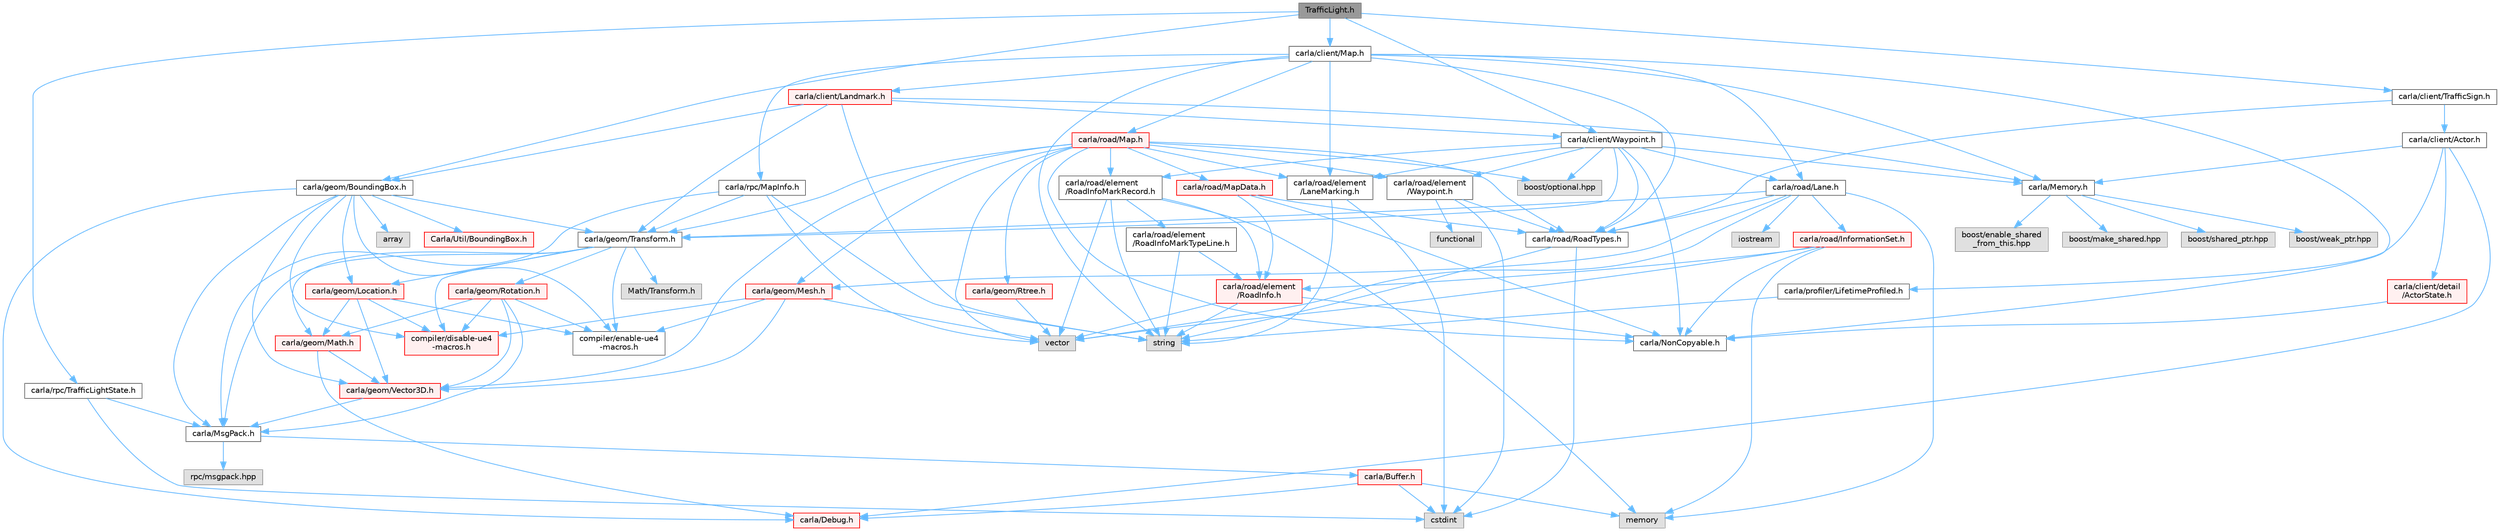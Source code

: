 digraph "TrafficLight.h"
{
 // INTERACTIVE_SVG=YES
 // LATEX_PDF_SIZE
  bgcolor="transparent";
  edge [fontname=Helvetica,fontsize=10,labelfontname=Helvetica,labelfontsize=10];
  node [fontname=Helvetica,fontsize=10,shape=box,height=0.2,width=0.4];
  Node1 [id="Node000001",label="TrafficLight.h",height=0.2,width=0.4,color="gray40", fillcolor="grey60", style="filled", fontcolor="black",tooltip=" "];
  Node1 -> Node2 [id="edge1_Node000001_Node000002",color="steelblue1",style="solid",tooltip=" "];
  Node2 [id="Node000002",label="carla/client/TrafficSign.h",height=0.2,width=0.4,color="grey40", fillcolor="white", style="filled",URL="$d6/d83/TrafficSign_8h.html",tooltip=" "];
  Node2 -> Node3 [id="edge2_Node000002_Node000003",color="steelblue1",style="solid",tooltip=" "];
  Node3 [id="Node000003",label="carla/client/Actor.h",height=0.2,width=0.4,color="grey40", fillcolor="white", style="filled",URL="$da/d48/client_2Actor_8h.html",tooltip=" "];
  Node3 -> Node4 [id="edge3_Node000003_Node000004",color="steelblue1",style="solid",tooltip=" "];
  Node4 [id="Node000004",label="carla/Debug.h",height=0.2,width=0.4,color="red", fillcolor="#FFF0F0", style="filled",URL="$d4/deb/Debug_8h.html",tooltip=" "];
  Node3 -> Node8 [id="edge4_Node000003_Node000008",color="steelblue1",style="solid",tooltip=" "];
  Node8 [id="Node000008",label="carla/Memory.h",height=0.2,width=0.4,color="grey40", fillcolor="white", style="filled",URL="$de/d5c/Memory_8h.html",tooltip=" "];
  Node8 -> Node9 [id="edge5_Node000008_Node000009",color="steelblue1",style="solid",tooltip=" "];
  Node9 [id="Node000009",label="boost/enable_shared\l_from_this.hpp",height=0.2,width=0.4,color="grey60", fillcolor="#E0E0E0", style="filled",tooltip=" "];
  Node8 -> Node10 [id="edge6_Node000008_Node000010",color="steelblue1",style="solid",tooltip=" "];
  Node10 [id="Node000010",label="boost/make_shared.hpp",height=0.2,width=0.4,color="grey60", fillcolor="#E0E0E0", style="filled",tooltip=" "];
  Node8 -> Node11 [id="edge7_Node000008_Node000011",color="steelblue1",style="solid",tooltip=" "];
  Node11 [id="Node000011",label="boost/shared_ptr.hpp",height=0.2,width=0.4,color="grey60", fillcolor="#E0E0E0", style="filled",tooltip=" "];
  Node8 -> Node12 [id="edge8_Node000008_Node000012",color="steelblue1",style="solid",tooltip=" "];
  Node12 [id="Node000012",label="boost/weak_ptr.hpp",height=0.2,width=0.4,color="grey60", fillcolor="#E0E0E0", style="filled",tooltip=" "];
  Node3 -> Node13 [id="edge9_Node000003_Node000013",color="steelblue1",style="solid",tooltip=" "];
  Node13 [id="Node000013",label="carla/client/detail\l/ActorState.h",height=0.2,width=0.4,color="red", fillcolor="#FFF0F0", style="filled",URL="$d4/d22/client_2detail_2ActorState_8h.html",tooltip=" "];
  Node13 -> Node14 [id="edge10_Node000013_Node000014",color="steelblue1",style="solid",tooltip=" "];
  Node14 [id="Node000014",label="carla/NonCopyable.h",height=0.2,width=0.4,color="grey40", fillcolor="white", style="filled",URL="$d4/dd8/LibCarla_2source_2carla_2NonCopyable_8h.html",tooltip=" "];
  Node3 -> Node174 [id="edge11_Node000003_Node000174",color="steelblue1",style="solid",tooltip=" "];
  Node174 [id="Node000174",label="carla/profiler/LifetimeProfiled.h",height=0.2,width=0.4,color="grey40", fillcolor="white", style="filled",URL="$d9/dc4/LifetimeProfiled_8h.html",tooltip=" "];
  Node174 -> Node61 [id="edge12_Node000174_Node000061",color="steelblue1",style="solid",tooltip=" "];
  Node61 [id="Node000061",label="string",height=0.2,width=0.4,color="grey60", fillcolor="#E0E0E0", style="filled",tooltip=" "];
  Node2 -> Node69 [id="edge13_Node000002_Node000069",color="steelblue1",style="solid",tooltip=" "];
  Node69 [id="Node000069",label="carla/road/RoadTypes.h",height=0.2,width=0.4,color="grey40", fillcolor="white", style="filled",URL="$d6/dbb/RoadTypes_8h.html",tooltip=" "];
  Node69 -> Node23 [id="edge14_Node000069_Node000023",color="steelblue1",style="solid",tooltip=" "];
  Node23 [id="Node000023",label="cstdint",height=0.2,width=0.4,color="grey60", fillcolor="#E0E0E0", style="filled",tooltip=" "];
  Node69 -> Node61 [id="edge15_Node000069_Node000061",color="steelblue1",style="solid",tooltip=" "];
  Node1 -> Node104 [id="edge16_Node000001_Node000104",color="steelblue1",style="solid",tooltip=" "];
  Node104 [id="Node000104",label="carla/rpc/TrafficLightState.h",height=0.2,width=0.4,color="grey40", fillcolor="white", style="filled",URL="$d1/d16/LibCarla_2source_2carla_2rpc_2TrafficLightState_8h.html",tooltip=" "];
  Node104 -> Node25 [id="edge17_Node000104_Node000025",color="steelblue1",style="solid",tooltip=" "];
  Node25 [id="Node000025",label="carla/MsgPack.h",height=0.2,width=0.4,color="grey40", fillcolor="white", style="filled",URL="$d9/d6f/MsgPack_8h.html",tooltip=" "];
  Node25 -> Node26 [id="edge18_Node000025_Node000026",color="steelblue1",style="solid",tooltip=" "];
  Node26 [id="Node000026",label="carla/Buffer.h",height=0.2,width=0.4,color="red", fillcolor="#FFF0F0", style="filled",URL="$d2/dda/carla_2Buffer_8h.html",tooltip=" "];
  Node26 -> Node4 [id="edge19_Node000026_Node000004",color="steelblue1",style="solid",tooltip=" "];
  Node26 -> Node23 [id="edge20_Node000026_Node000023",color="steelblue1",style="solid",tooltip=" "];
  Node26 -> Node22 [id="edge21_Node000026_Node000022",color="steelblue1",style="solid",tooltip=" "];
  Node22 [id="Node000022",label="memory",height=0.2,width=0.4,color="grey60", fillcolor="#E0E0E0", style="filled",tooltip=" "];
  Node25 -> Node33 [id="edge22_Node000025_Node000033",color="steelblue1",style="solid",tooltip=" "];
  Node33 [id="Node000033",label="rpc/msgpack.hpp",height=0.2,width=0.4,color="grey60", fillcolor="#E0E0E0", style="filled",tooltip=" "];
  Node104 -> Node23 [id="edge23_Node000104_Node000023",color="steelblue1",style="solid",tooltip=" "];
  Node1 -> Node59 [id="edge24_Node000001_Node000059",color="steelblue1",style="solid",tooltip=" "];
  Node59 [id="Node000059",label="carla/client/Waypoint.h",height=0.2,width=0.4,color="grey40", fillcolor="white", style="filled",URL="$d0/d47/client_2Waypoint_8h.html",tooltip=" "];
  Node59 -> Node8 [id="edge25_Node000059_Node000008",color="steelblue1",style="solid",tooltip=" "];
  Node59 -> Node14 [id="edge26_Node000059_Node000014",color="steelblue1",style="solid",tooltip=" "];
  Node59 -> Node34 [id="edge27_Node000059_Node000034",color="steelblue1",style="solid",tooltip=" "];
  Node34 [id="Node000034",label="carla/geom/Transform.h",height=0.2,width=0.4,color="grey40", fillcolor="white", style="filled",URL="$de/d17/geom_2Transform_8h.html",tooltip=" "];
  Node34 -> Node25 [id="edge28_Node000034_Node000025",color="steelblue1",style="solid",tooltip=" "];
  Node34 -> Node35 [id="edge29_Node000034_Node000035",color="steelblue1",style="solid",tooltip=" "];
  Node35 [id="Node000035",label="carla/geom/Location.h",height=0.2,width=0.4,color="red", fillcolor="#FFF0F0", style="filled",URL="$d9/d8b/geom_2Location_8h.html",tooltip=" "];
  Node35 -> Node36 [id="edge30_Node000035_Node000036",color="steelblue1",style="solid",tooltip=" "];
  Node36 [id="Node000036",label="carla/geom/Vector3D.h",height=0.2,width=0.4,color="red", fillcolor="#FFF0F0", style="filled",URL="$de/d70/geom_2Vector3D_8h.html",tooltip=" "];
  Node36 -> Node25 [id="edge31_Node000036_Node000025",color="steelblue1",style="solid",tooltip=" "];
  Node35 -> Node39 [id="edge32_Node000035_Node000039",color="steelblue1",style="solid",tooltip=" "];
  Node39 [id="Node000039",label="carla/geom/Math.h",height=0.2,width=0.4,color="red", fillcolor="#FFF0F0", style="filled",URL="$db/d8a/Math_8h.html",tooltip=" "];
  Node39 -> Node4 [id="edge33_Node000039_Node000004",color="steelblue1",style="solid",tooltip=" "];
  Node39 -> Node36 [id="edge34_Node000039_Node000036",color="steelblue1",style="solid",tooltip=" "];
  Node35 -> Node41 [id="edge35_Node000035_Node000041",color="steelblue1",style="solid",tooltip=" "];
  Node41 [id="Node000041",label="compiler/enable-ue4\l-macros.h",height=0.2,width=0.4,color="grey40", fillcolor="white", style="filled",URL="$d9/da2/enable-ue4-macros_8h.html",tooltip=" "];
  Node35 -> Node43 [id="edge36_Node000035_Node000043",color="steelblue1",style="solid",tooltip=" "];
  Node43 [id="Node000043",label="compiler/disable-ue4\l-macros.h",height=0.2,width=0.4,color="red", fillcolor="#FFF0F0", style="filled",URL="$d2/d02/disable-ue4-macros_8h.html",tooltip=" "];
  Node34 -> Node39 [id="edge37_Node000034_Node000039",color="steelblue1",style="solid",tooltip=" "];
  Node34 -> Node48 [id="edge38_Node000034_Node000048",color="steelblue1",style="solid",tooltip=" "];
  Node48 [id="Node000048",label="carla/geom/Rotation.h",height=0.2,width=0.4,color="red", fillcolor="#FFF0F0", style="filled",URL="$d0/d8f/Rotation_8h.html",tooltip=" "];
  Node48 -> Node25 [id="edge39_Node000048_Node000025",color="steelblue1",style="solid",tooltip=" "];
  Node48 -> Node39 [id="edge40_Node000048_Node000039",color="steelblue1",style="solid",tooltip=" "];
  Node48 -> Node36 [id="edge41_Node000048_Node000036",color="steelblue1",style="solid",tooltip=" "];
  Node48 -> Node41 [id="edge42_Node000048_Node000041",color="steelblue1",style="solid",tooltip=" "];
  Node48 -> Node43 [id="edge43_Node000048_Node000043",color="steelblue1",style="solid",tooltip=" "];
  Node34 -> Node41 [id="edge44_Node000034_Node000041",color="steelblue1",style="solid",tooltip=" "];
  Node34 -> Node50 [id="edge45_Node000034_Node000050",color="steelblue1",style="solid",tooltip=" "];
  Node50 [id="Node000050",label="Math/Transform.h",height=0.2,width=0.4,color="grey60", fillcolor="#E0E0E0", style="filled",tooltip=" "];
  Node34 -> Node43 [id="edge46_Node000034_Node000043",color="steelblue1",style="solid",tooltip=" "];
  Node59 -> Node60 [id="edge47_Node000059_Node000060",color="steelblue1",style="solid",tooltip=" "];
  Node60 [id="Node000060",label="carla/road/element\l/LaneMarking.h",height=0.2,width=0.4,color="grey40", fillcolor="white", style="filled",URL="$d5/d4c/LaneMarking_8h.html",tooltip=" "];
  Node60 -> Node23 [id="edge48_Node000060_Node000023",color="steelblue1",style="solid",tooltip=" "];
  Node60 -> Node61 [id="edge49_Node000060_Node000061",color="steelblue1",style="solid",tooltip=" "];
  Node59 -> Node62 [id="edge50_Node000059_Node000062",color="steelblue1",style="solid",tooltip=" "];
  Node62 [id="Node000062",label="carla/road/element\l/RoadInfoMarkRecord.h",height=0.2,width=0.4,color="grey40", fillcolor="white", style="filled",URL="$dd/d32/RoadInfoMarkRecord_8h.html",tooltip=" "];
  Node62 -> Node63 [id="edge51_Node000062_Node000063",color="steelblue1",style="solid",tooltip=" "];
  Node63 [id="Node000063",label="carla/road/element\l/RoadInfo.h",height=0.2,width=0.4,color="red", fillcolor="#FFF0F0", style="filled",URL="$de/d3a/RoadInfo_8h.html",tooltip=" "];
  Node63 -> Node14 [id="edge52_Node000063_Node000014",color="steelblue1",style="solid",tooltip=" "];
  Node63 -> Node61 [id="edge53_Node000063_Node000061",color="steelblue1",style="solid",tooltip=" "];
  Node63 -> Node66 [id="edge54_Node000063_Node000066",color="steelblue1",style="solid",tooltip=" "];
  Node66 [id="Node000066",label="vector",height=0.2,width=0.4,color="grey60", fillcolor="#E0E0E0", style="filled",tooltip=" "];
  Node62 -> Node67 [id="edge55_Node000062_Node000067",color="steelblue1",style="solid",tooltip=" "];
  Node67 [id="Node000067",label="carla/road/element\l/RoadInfoMarkTypeLine.h",height=0.2,width=0.4,color="grey40", fillcolor="white", style="filled",URL="$da/d4f/RoadInfoMarkTypeLine_8h.html",tooltip=" "];
  Node67 -> Node63 [id="edge56_Node000067_Node000063",color="steelblue1",style="solid",tooltip=" "];
  Node67 -> Node61 [id="edge57_Node000067_Node000061",color="steelblue1",style="solid",tooltip=" "];
  Node62 -> Node61 [id="edge58_Node000062_Node000061",color="steelblue1",style="solid",tooltip=" "];
  Node62 -> Node66 [id="edge59_Node000062_Node000066",color="steelblue1",style="solid",tooltip=" "];
  Node62 -> Node22 [id="edge60_Node000062_Node000022",color="steelblue1",style="solid",tooltip=" "];
  Node59 -> Node68 [id="edge61_Node000059_Node000068",color="steelblue1",style="solid",tooltip=" "];
  Node68 [id="Node000068",label="carla/road/element\l/Waypoint.h",height=0.2,width=0.4,color="grey40", fillcolor="white", style="filled",URL="$d3/dbb/road_2element_2Waypoint_8h.html",tooltip=" "];
  Node68 -> Node69 [id="edge62_Node000068_Node000069",color="steelblue1",style="solid",tooltip=" "];
  Node68 -> Node23 [id="edge63_Node000068_Node000023",color="steelblue1",style="solid",tooltip=" "];
  Node68 -> Node70 [id="edge64_Node000068_Node000070",color="steelblue1",style="solid",tooltip=" "];
  Node70 [id="Node000070",label="functional",height=0.2,width=0.4,color="grey60", fillcolor="#E0E0E0", style="filled",tooltip=" "];
  Node59 -> Node71 [id="edge65_Node000059_Node000071",color="steelblue1",style="solid",tooltip=" "];
  Node71 [id="Node000071",label="carla/road/Lane.h",height=0.2,width=0.4,color="grey40", fillcolor="white", style="filled",URL="$d8/d27/Lane_8h.html",tooltip=" "];
  Node71 -> Node72 [id="edge66_Node000071_Node000072",color="steelblue1",style="solid",tooltip=" "];
  Node72 [id="Node000072",label="carla/geom/Mesh.h",height=0.2,width=0.4,color="red", fillcolor="#FFF0F0", style="filled",URL="$d9/d31/Mesh_8h.html",tooltip=" "];
  Node72 -> Node66 [id="edge67_Node000072_Node000066",color="steelblue1",style="solid",tooltip=" "];
  Node72 -> Node36 [id="edge68_Node000072_Node000036",color="steelblue1",style="solid",tooltip=" "];
  Node72 -> Node41 [id="edge69_Node000072_Node000041",color="steelblue1",style="solid",tooltip=" "];
  Node72 -> Node43 [id="edge70_Node000072_Node000043",color="steelblue1",style="solid",tooltip=" "];
  Node71 -> Node34 [id="edge71_Node000071_Node000034",color="steelblue1",style="solid",tooltip=" "];
  Node71 -> Node76 [id="edge72_Node000071_Node000076",color="steelblue1",style="solid",tooltip=" "];
  Node76 [id="Node000076",label="carla/road/InformationSet.h",height=0.2,width=0.4,color="red", fillcolor="#FFF0F0", style="filled",URL="$d2/d56/InformationSet_8h.html",tooltip=" "];
  Node76 -> Node14 [id="edge73_Node000076_Node000014",color="steelblue1",style="solid",tooltip=" "];
  Node76 -> Node63 [id="edge74_Node000076_Node000063",color="steelblue1",style="solid",tooltip=" "];
  Node76 -> Node66 [id="edge75_Node000076_Node000066",color="steelblue1",style="solid",tooltip=" "];
  Node76 -> Node22 [id="edge76_Node000076_Node000022",color="steelblue1",style="solid",tooltip=" "];
  Node71 -> Node69 [id="edge77_Node000071_Node000069",color="steelblue1",style="solid",tooltip=" "];
  Node71 -> Node66 [id="edge78_Node000071_Node000066",color="steelblue1",style="solid",tooltip=" "];
  Node71 -> Node29 [id="edge79_Node000071_Node000029",color="steelblue1",style="solid",tooltip=" "];
  Node29 [id="Node000029",label="iostream",height=0.2,width=0.4,color="grey60", fillcolor="#E0E0E0", style="filled",tooltip=" "];
  Node71 -> Node22 [id="edge80_Node000071_Node000022",color="steelblue1",style="solid",tooltip=" "];
  Node59 -> Node69 [id="edge81_Node000059_Node000069",color="steelblue1",style="solid",tooltip=" "];
  Node59 -> Node82 [id="edge82_Node000059_Node000082",color="steelblue1",style="solid",tooltip=" "];
  Node82 [id="Node000082",label="boost/optional.hpp",height=0.2,width=0.4,color="grey60", fillcolor="#E0E0E0", style="filled",tooltip=" "];
  Node1 -> Node175 [id="edge83_Node000001_Node000175",color="steelblue1",style="solid",tooltip=" "];
  Node175 [id="Node000175",label="carla/client/Map.h",height=0.2,width=0.4,color="grey40", fillcolor="white", style="filled",URL="$d4/d9d/client_2Map_8h.html",tooltip=" "];
  Node175 -> Node8 [id="edge84_Node000175_Node000008",color="steelblue1",style="solid",tooltip=" "];
  Node175 -> Node14 [id="edge85_Node000175_Node000014",color="steelblue1",style="solid",tooltip=" "];
  Node175 -> Node60 [id="edge86_Node000175_Node000060",color="steelblue1",style="solid",tooltip=" "];
  Node175 -> Node71 [id="edge87_Node000175_Node000071",color="steelblue1",style="solid",tooltip=" "];
  Node175 -> Node176 [id="edge88_Node000175_Node000176",color="steelblue1",style="solid",tooltip=" "];
  Node176 [id="Node000176",label="carla/road/Map.h",height=0.2,width=0.4,color="red", fillcolor="#FFF0F0", style="filled",URL="$df/d64/road_2Map_8h.html",tooltip=" "];
  Node176 -> Node72 [id="edge89_Node000176_Node000072",color="steelblue1",style="solid",tooltip=" "];
  Node176 -> Node177 [id="edge90_Node000176_Node000177",color="steelblue1",style="solid",tooltip=" "];
  Node177 [id="Node000177",label="carla/geom/Rtree.h",height=0.2,width=0.4,color="red", fillcolor="#FFF0F0", style="filled",URL="$d5/d30/Rtree_8h.html",tooltip=" "];
  Node177 -> Node66 [id="edge91_Node000177_Node000066",color="steelblue1",style="solid",tooltip=" "];
  Node176 -> Node34 [id="edge92_Node000176_Node000034",color="steelblue1",style="solid",tooltip=" "];
  Node176 -> Node14 [id="edge93_Node000176_Node000014",color="steelblue1",style="solid",tooltip=" "];
  Node176 -> Node60 [id="edge94_Node000176_Node000060",color="steelblue1",style="solid",tooltip=" "];
  Node176 -> Node62 [id="edge95_Node000176_Node000062",color="steelblue1",style="solid",tooltip=" "];
  Node176 -> Node68 [id="edge96_Node000176_Node000068",color="steelblue1",style="solid",tooltip=" "];
  Node176 -> Node181 [id="edge97_Node000176_Node000181",color="steelblue1",style="solid",tooltip=" "];
  Node181 [id="Node000181",label="carla/road/MapData.h",height=0.2,width=0.4,color="red", fillcolor="#FFF0F0", style="filled",URL="$d5/db7/MapData_8h.html",tooltip=" "];
  Node181 -> Node14 [id="edge98_Node000181_Node000014",color="steelblue1",style="solid",tooltip=" "];
  Node181 -> Node63 [id="edge99_Node000181_Node000063",color="steelblue1",style="solid",tooltip=" "];
  Node181 -> Node69 [id="edge100_Node000181_Node000069",color="steelblue1",style="solid",tooltip=" "];
  Node176 -> Node69 [id="edge101_Node000176_Node000069",color="steelblue1",style="solid",tooltip=" "];
  Node176 -> Node36 [id="edge102_Node000176_Node000036",color="steelblue1",style="solid",tooltip=" "];
  Node176 -> Node82 [id="edge103_Node000176_Node000082",color="steelblue1",style="solid",tooltip=" "];
  Node176 -> Node66 [id="edge104_Node000176_Node000066",color="steelblue1",style="solid",tooltip=" "];
  Node175 -> Node69 [id="edge105_Node000175_Node000069",color="steelblue1",style="solid",tooltip=" "];
  Node175 -> Node192 [id="edge106_Node000175_Node000192",color="steelblue1",style="solid",tooltip=" "];
  Node192 [id="Node000192",label="carla/rpc/MapInfo.h",height=0.2,width=0.4,color="grey40", fillcolor="white", style="filled",URL="$d8/d5a/MapInfo_8h.html",tooltip=" "];
  Node192 -> Node25 [id="edge107_Node000192_Node000025",color="steelblue1",style="solid",tooltip=" "];
  Node192 -> Node34 [id="edge108_Node000192_Node000034",color="steelblue1",style="solid",tooltip=" "];
  Node192 -> Node61 [id="edge109_Node000192_Node000061",color="steelblue1",style="solid",tooltip=" "];
  Node192 -> Node66 [id="edge110_Node000192_Node000066",color="steelblue1",style="solid",tooltip=" "];
  Node175 -> Node58 [id="edge111_Node000175_Node000058",color="steelblue1",style="solid",tooltip=" "];
  Node58 [id="Node000058",label="carla/client/Landmark.h",height=0.2,width=0.4,color="red", fillcolor="#FFF0F0", style="filled",URL="$db/d18/Landmark_8h.html",tooltip=" "];
  Node58 -> Node8 [id="edge112_Node000058_Node000008",color="steelblue1",style="solid",tooltip=" "];
  Node58 -> Node59 [id="edge113_Node000058_Node000059",color="steelblue1",style="solid",tooltip=" "];
  Node58 -> Node34 [id="edge114_Node000058_Node000034",color="steelblue1",style="solid",tooltip=" "];
  Node58 -> Node24 [id="edge115_Node000058_Node000024",color="steelblue1",style="solid",tooltip=" "];
  Node24 [id="Node000024",label="carla/geom/BoundingBox.h",height=0.2,width=0.4,color="grey40", fillcolor="white", style="filled",URL="$d2/dfe/LibCarla_2source_2carla_2geom_2BoundingBox_8h.html",tooltip=" "];
  Node24 -> Node4 [id="edge116_Node000024_Node000004",color="steelblue1",style="solid",tooltip=" "];
  Node24 -> Node25 [id="edge117_Node000024_Node000025",color="steelblue1",style="solid",tooltip=" "];
  Node24 -> Node34 [id="edge118_Node000024_Node000034",color="steelblue1",style="solid",tooltip=" "];
  Node24 -> Node35 [id="edge119_Node000024_Node000035",color="steelblue1",style="solid",tooltip=" "];
  Node24 -> Node36 [id="edge120_Node000024_Node000036",color="steelblue1",style="solid",tooltip=" "];
  Node24 -> Node51 [id="edge121_Node000024_Node000051",color="steelblue1",style="solid",tooltip=" "];
  Node51 [id="Node000051",label="array",height=0.2,width=0.4,color="grey60", fillcolor="#E0E0E0", style="filled",tooltip=" "];
  Node24 -> Node41 [id="edge122_Node000024_Node000041",color="steelblue1",style="solid",tooltip=" "];
  Node24 -> Node52 [id="edge123_Node000024_Node000052",color="steelblue1",style="solid",tooltip=" "];
  Node52 [id="Node000052",label="Carla/Util/BoundingBox.h",height=0.2,width=0.4,color="red", fillcolor="#FFF0F0", style="filled",URL="$d2/d62/Unreal_2CarlaUE4_2Plugins_2Carla_2Source_2Carla_2Util_2BoundingBox_8h.html",tooltip=" "];
  Node24 -> Node43 [id="edge124_Node000024_Node000043",color="steelblue1",style="solid",tooltip=" "];
  Node58 -> Node61 [id="edge125_Node000058_Node000061",color="steelblue1",style="solid",tooltip=" "];
  Node175 -> Node61 [id="edge126_Node000175_Node000061",color="steelblue1",style="solid",tooltip=" "];
  Node1 -> Node24 [id="edge127_Node000001_Node000024",color="steelblue1",style="solid",tooltip=" "];
}
